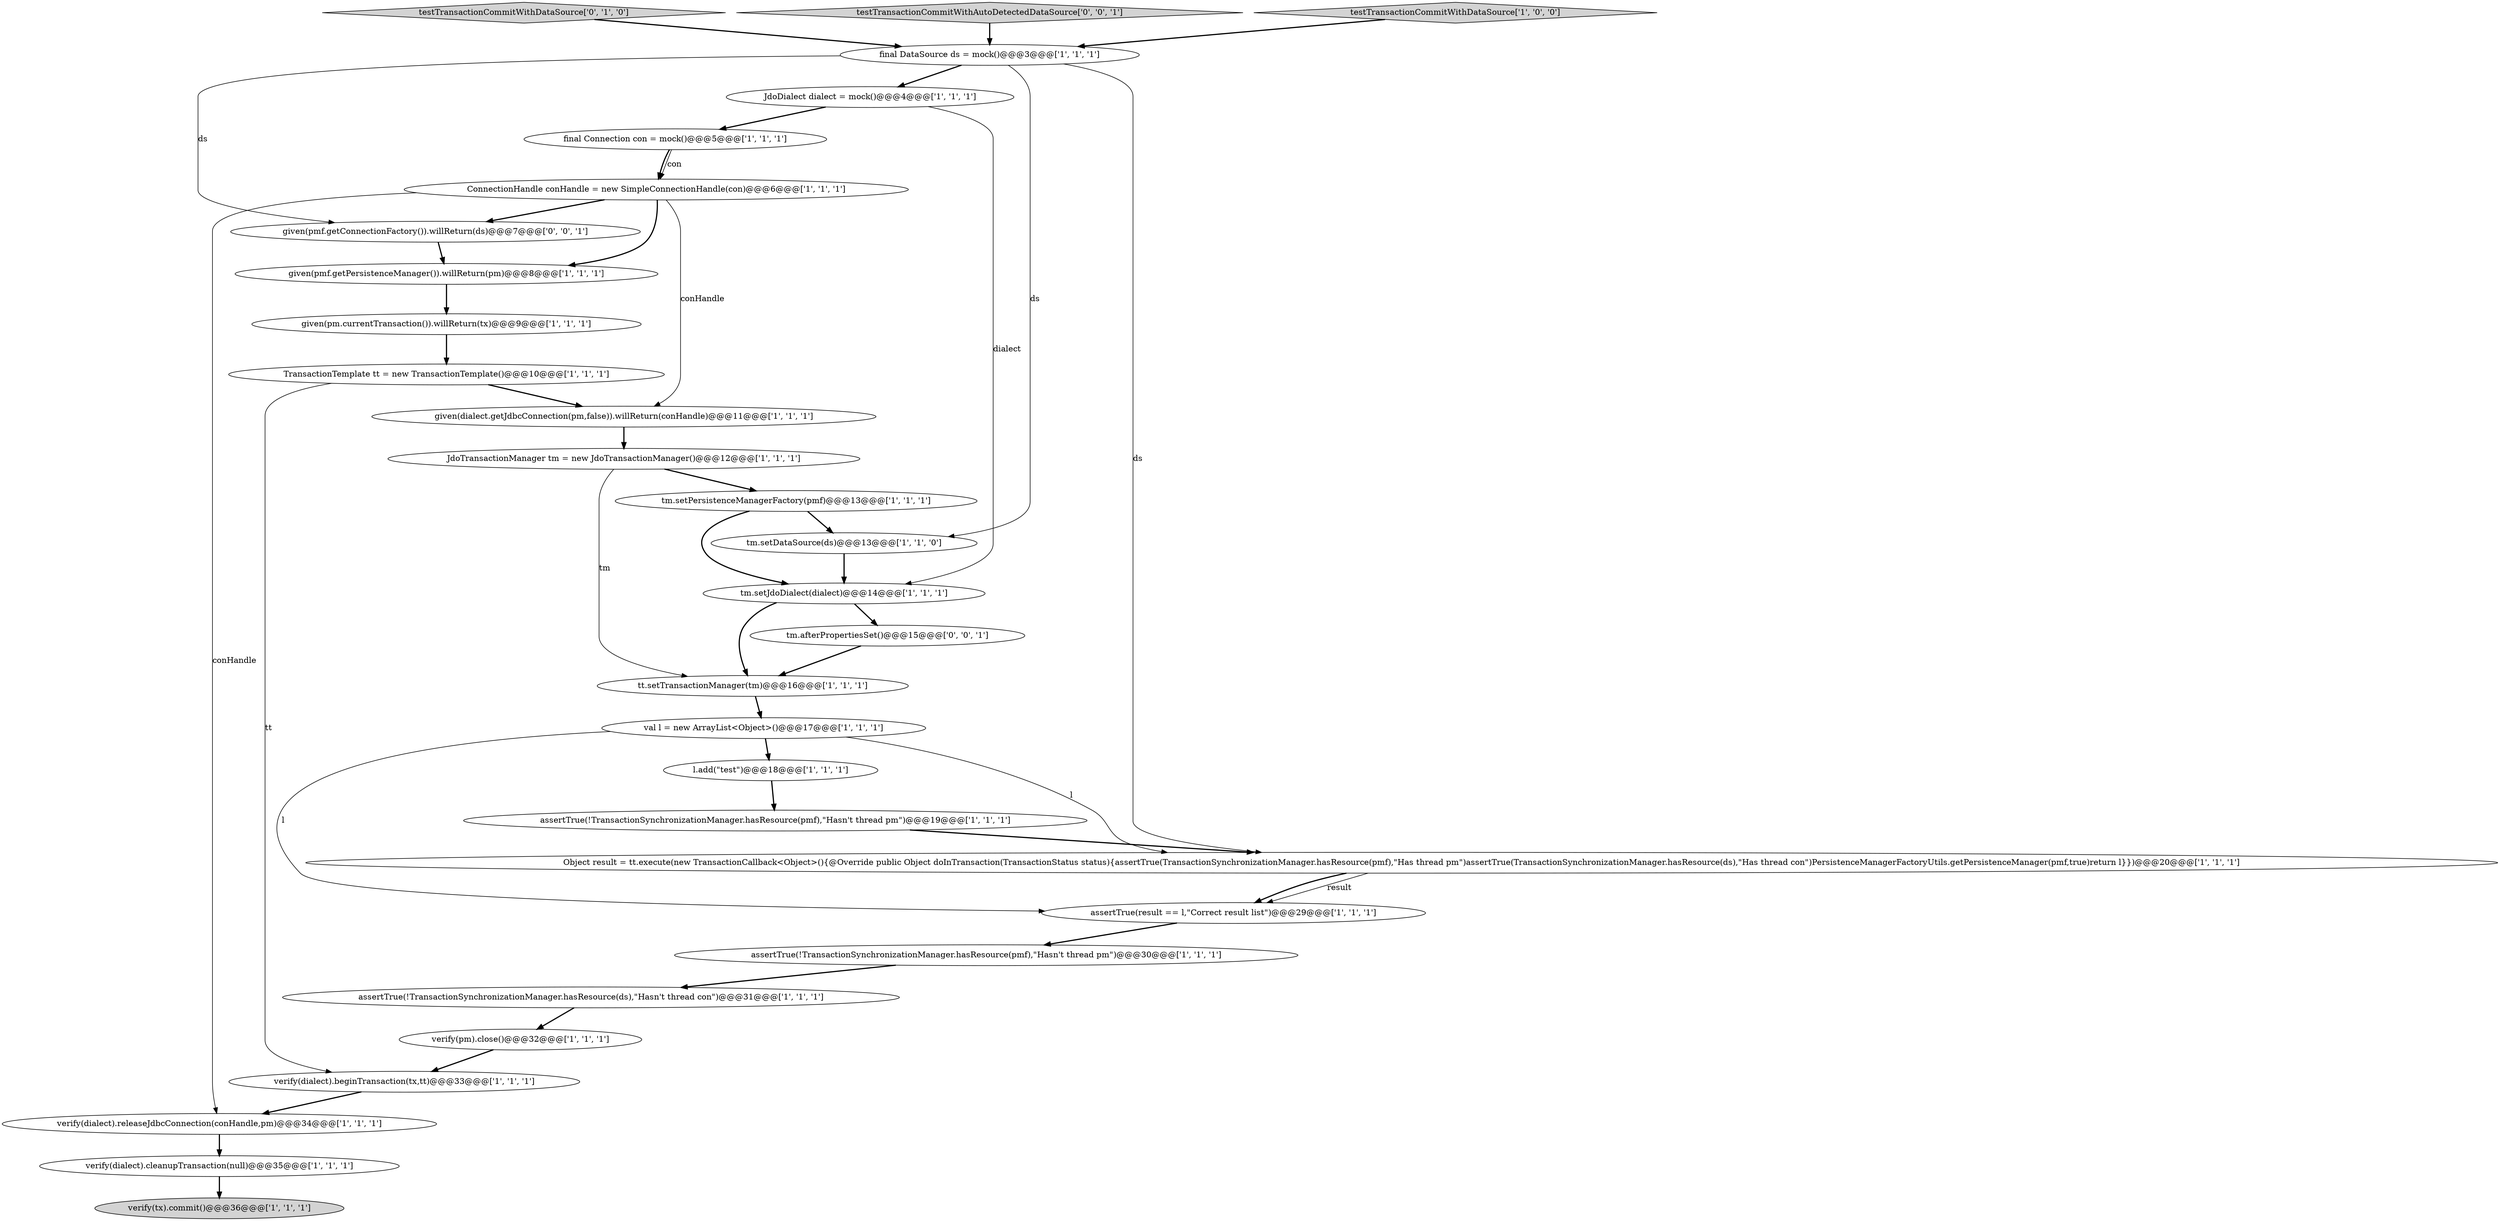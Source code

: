 digraph {
25 [style = filled, label = "tm.setPersistenceManagerFactory(pmf)@@@13@@@['1', '1', '1']", fillcolor = white, shape = ellipse image = "AAA0AAABBB1BBB"];
26 [style = filled, label = "testTransactionCommitWithDataSource['0', '1', '0']", fillcolor = lightgray, shape = diamond image = "AAA0AAABBB2BBB"];
1 [style = filled, label = "assertTrue(!TransactionSynchronizationManager.hasResource(ds),\"Hasn't thread con\")@@@31@@@['1', '1', '1']", fillcolor = white, shape = ellipse image = "AAA0AAABBB1BBB"];
9 [style = filled, label = "val l = new ArrayList<Object>()@@@17@@@['1', '1', '1']", fillcolor = white, shape = ellipse image = "AAA0AAABBB1BBB"];
8 [style = filled, label = "assertTrue(!TransactionSynchronizationManager.hasResource(pmf),\"Hasn't thread pm\")@@@30@@@['1', '1', '1']", fillcolor = white, shape = ellipse image = "AAA0AAABBB1BBB"];
12 [style = filled, label = "final Connection con = mock()@@@5@@@['1', '1', '1']", fillcolor = white, shape = ellipse image = "AAA0AAABBB1BBB"];
0 [style = filled, label = "TransactionTemplate tt = new TransactionTemplate()@@@10@@@['1', '1', '1']", fillcolor = white, shape = ellipse image = "AAA0AAABBB1BBB"];
17 [style = filled, label = "ConnectionHandle conHandle = new SimpleConnectionHandle(con)@@@6@@@['1', '1', '1']", fillcolor = white, shape = ellipse image = "AAA0AAABBB1BBB"];
27 [style = filled, label = "tm.afterPropertiesSet()@@@15@@@['0', '0', '1']", fillcolor = white, shape = ellipse image = "AAA0AAABBB3BBB"];
13 [style = filled, label = "assertTrue(!TransactionSynchronizationManager.hasResource(pmf),\"Hasn't thread pm\")@@@19@@@['1', '1', '1']", fillcolor = white, shape = ellipse image = "AAA0AAABBB1BBB"];
23 [style = filled, label = "given(pm.currentTransaction()).willReturn(tx)@@@9@@@['1', '1', '1']", fillcolor = white, shape = ellipse image = "AAA0AAABBB1BBB"];
16 [style = filled, label = "verify(pm).close()@@@32@@@['1', '1', '1']", fillcolor = white, shape = ellipse image = "AAA0AAABBB1BBB"];
24 [style = filled, label = "tm.setJdoDialect(dialect)@@@14@@@['1', '1', '1']", fillcolor = white, shape = ellipse image = "AAA0AAABBB1BBB"];
10 [style = filled, label = "given(pmf.getPersistenceManager()).willReturn(pm)@@@8@@@['1', '1', '1']", fillcolor = white, shape = ellipse image = "AAA0AAABBB1BBB"];
6 [style = filled, label = "JdoDialect dialect = mock()@@@4@@@['1', '1', '1']", fillcolor = white, shape = ellipse image = "AAA0AAABBB1BBB"];
20 [style = filled, label = "verify(dialect).releaseJdbcConnection(conHandle,pm)@@@34@@@['1', '1', '1']", fillcolor = white, shape = ellipse image = "AAA0AAABBB1BBB"];
18 [style = filled, label = "final DataSource ds = mock()@@@3@@@['1', '1', '1']", fillcolor = white, shape = ellipse image = "AAA0AAABBB1BBB"];
11 [style = filled, label = "JdoTransactionManager tm = new JdoTransactionManager()@@@12@@@['1', '1', '1']", fillcolor = white, shape = ellipse image = "AAA0AAABBB1BBB"];
2 [style = filled, label = "tm.setDataSource(ds)@@@13@@@['1', '1', '0']", fillcolor = white, shape = ellipse image = "AAA0AAABBB1BBB"];
28 [style = filled, label = "testTransactionCommitWithAutoDetectedDataSource['0', '0', '1']", fillcolor = lightgray, shape = diamond image = "AAA0AAABBB3BBB"];
4 [style = filled, label = "tt.setTransactionManager(tm)@@@16@@@['1', '1', '1']", fillcolor = white, shape = ellipse image = "AAA0AAABBB1BBB"];
7 [style = filled, label = "assertTrue(result == l,\"Correct result list\")@@@29@@@['1', '1', '1']", fillcolor = white, shape = ellipse image = "AAA0AAABBB1BBB"];
21 [style = filled, label = "verify(dialect).beginTransaction(tx,tt)@@@33@@@['1', '1', '1']", fillcolor = white, shape = ellipse image = "AAA0AAABBB1BBB"];
5 [style = filled, label = "verify(dialect).cleanupTransaction(null)@@@35@@@['1', '1', '1']", fillcolor = white, shape = ellipse image = "AAA0AAABBB1BBB"];
22 [style = filled, label = "testTransactionCommitWithDataSource['1', '0', '0']", fillcolor = lightgray, shape = diamond image = "AAA0AAABBB1BBB"];
14 [style = filled, label = "l.add(\"test\")@@@18@@@['1', '1', '1']", fillcolor = white, shape = ellipse image = "AAA0AAABBB1BBB"];
15 [style = filled, label = "given(dialect.getJdbcConnection(pm,false)).willReturn(conHandle)@@@11@@@['1', '1', '1']", fillcolor = white, shape = ellipse image = "AAA0AAABBB1BBB"];
29 [style = filled, label = "given(pmf.getConnectionFactory()).willReturn(ds)@@@7@@@['0', '0', '1']", fillcolor = white, shape = ellipse image = "AAA0AAABBB3BBB"];
19 [style = filled, label = "verify(tx).commit()@@@36@@@['1', '1', '1']", fillcolor = lightgray, shape = ellipse image = "AAA0AAABBB1BBB"];
3 [style = filled, label = "Object result = tt.execute(new TransactionCallback<Object>(){@Override public Object doInTransaction(TransactionStatus status){assertTrue(TransactionSynchronizationManager.hasResource(pmf),\"Has thread pm\")assertTrue(TransactionSynchronizationManager.hasResource(ds),\"Has thread con\")PersistenceManagerFactoryUtils.getPersistenceManager(pmf,true)return l}})@@@20@@@['1', '1', '1']", fillcolor = white, shape = ellipse image = "AAA0AAABBB1BBB"];
17->10 [style = bold, label=""];
4->9 [style = bold, label=""];
17->15 [style = solid, label="conHandle"];
28->18 [style = bold, label=""];
11->4 [style = solid, label="tm"];
3->7 [style = solid, label="result"];
12->17 [style = bold, label=""];
9->3 [style = solid, label="l"];
12->17 [style = solid, label="con"];
9->7 [style = solid, label="l"];
18->3 [style = solid, label="ds"];
7->8 [style = bold, label=""];
23->0 [style = bold, label=""];
25->2 [style = bold, label=""];
0->15 [style = bold, label=""];
20->5 [style = bold, label=""];
8->1 [style = bold, label=""];
5->19 [style = bold, label=""];
25->24 [style = bold, label=""];
27->4 [style = bold, label=""];
0->21 [style = solid, label="tt"];
24->4 [style = bold, label=""];
22->18 [style = bold, label=""];
6->24 [style = solid, label="dialect"];
21->20 [style = bold, label=""];
18->2 [style = solid, label="ds"];
15->11 [style = bold, label=""];
13->3 [style = bold, label=""];
18->29 [style = solid, label="ds"];
3->7 [style = bold, label=""];
18->6 [style = bold, label=""];
10->23 [style = bold, label=""];
1->16 [style = bold, label=""];
16->21 [style = bold, label=""];
9->14 [style = bold, label=""];
29->10 [style = bold, label=""];
14->13 [style = bold, label=""];
2->24 [style = bold, label=""];
17->20 [style = solid, label="conHandle"];
17->29 [style = bold, label=""];
24->27 [style = bold, label=""];
11->25 [style = bold, label=""];
26->18 [style = bold, label=""];
6->12 [style = bold, label=""];
}
